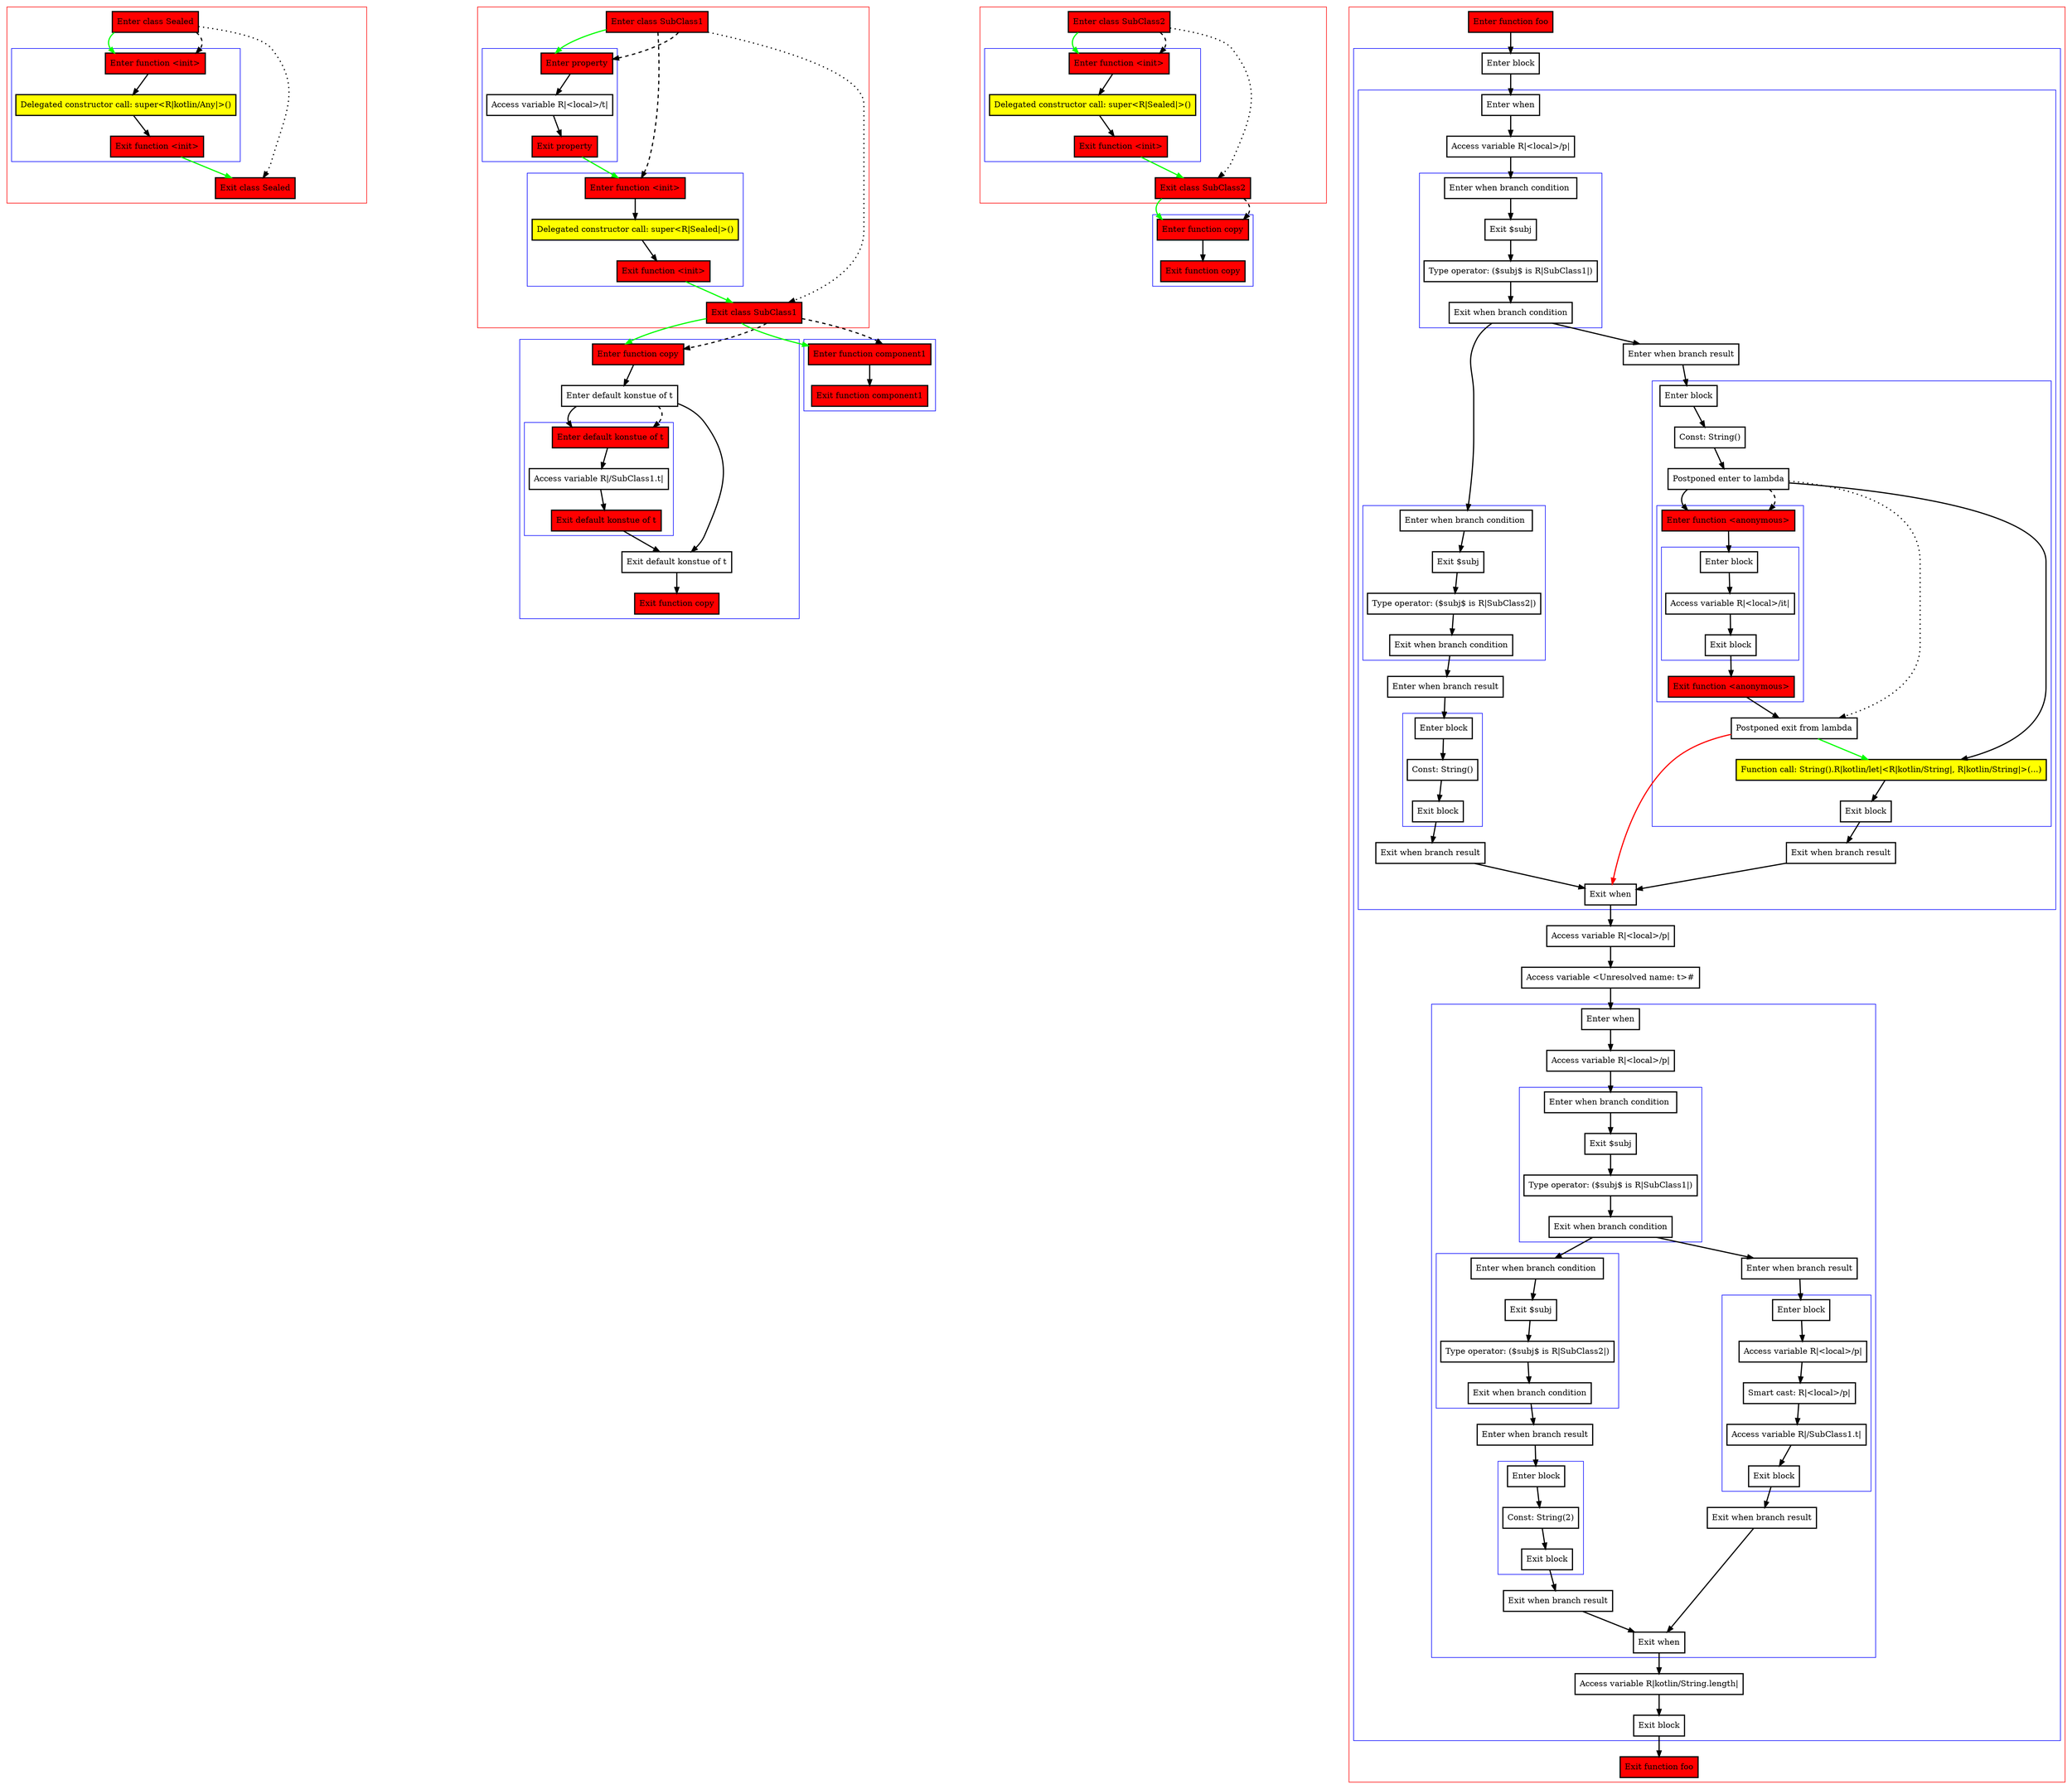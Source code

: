 digraph lambdaInWhenBranch_kt {
    graph [nodesep=3]
    node [shape=box penwidth=2]
    edge [penwidth=2]

    subgraph cluster_0 {
        color=red
        0 [label="Enter class Sealed" style="filled" fillcolor=red];
        subgraph cluster_1 {
            color=blue
            1 [label="Enter function <init>" style="filled" fillcolor=red];
            2 [label="Delegated constructor call: super<R|kotlin/Any|>()" style="filled" fillcolor=yellow];
            3 [label="Exit function <init>" style="filled" fillcolor=red];
        }
        4 [label="Exit class Sealed" style="filled" fillcolor=red];
    }
    0 -> {1} [color=green];
    0 -> {4} [style=dotted];
    0 -> {1} [style=dashed];
    1 -> {2};
    2 -> {3};
    3 -> {4} [color=green];

    subgraph cluster_2 {
        color=red
        5 [label="Enter class SubClass1" style="filled" fillcolor=red];
        subgraph cluster_3 {
            color=blue
            6 [label="Enter property" style="filled" fillcolor=red];
            7 [label="Access variable R|<local>/t|"];
            8 [label="Exit property" style="filled" fillcolor=red];
        }
        subgraph cluster_4 {
            color=blue
            9 [label="Enter function <init>" style="filled" fillcolor=red];
            10 [label="Delegated constructor call: super<R|Sealed|>()" style="filled" fillcolor=yellow];
            11 [label="Exit function <init>" style="filled" fillcolor=red];
        }
        12 [label="Exit class SubClass1" style="filled" fillcolor=red];
    }
    subgraph cluster_5 {
        color=blue
        13 [label="Enter function copy" style="filled" fillcolor=red];
        14 [label="Enter default konstue of t"];
        subgraph cluster_6 {
            color=blue
            15 [label="Enter default konstue of t" style="filled" fillcolor=red];
            16 [label="Access variable R|/SubClass1.t|"];
            17 [label="Exit default konstue of t" style="filled" fillcolor=red];
        }
        18 [label="Exit default konstue of t"];
        19 [label="Exit function copy" style="filled" fillcolor=red];
    }
    subgraph cluster_7 {
        color=blue
        20 [label="Enter function component1" style="filled" fillcolor=red];
        21 [label="Exit function component1" style="filled" fillcolor=red];
    }
    5 -> {6} [color=green];
    5 -> {12} [style=dotted];
    5 -> {6 9} [style=dashed];
    6 -> {7};
    7 -> {8};
    8 -> {9} [color=green];
    9 -> {10};
    10 -> {11};
    11 -> {12} [color=green];
    12 -> {13 20} [color=green];
    12 -> {13 20} [style=dashed];
    13 -> {14};
    14 -> {15 18};
    14 -> {15} [style=dashed];
    15 -> {16};
    16 -> {17};
    17 -> {18};
    18 -> {19};
    20 -> {21};

    subgraph cluster_8 {
        color=red
        22 [label="Enter class SubClass2" style="filled" fillcolor=red];
        subgraph cluster_9 {
            color=blue
            23 [label="Enter function <init>" style="filled" fillcolor=red];
            24 [label="Delegated constructor call: super<R|Sealed|>()" style="filled" fillcolor=yellow];
            25 [label="Exit function <init>" style="filled" fillcolor=red];
        }
        26 [label="Exit class SubClass2" style="filled" fillcolor=red];
    }
    subgraph cluster_10 {
        color=blue
        27 [label="Enter function copy" style="filled" fillcolor=red];
        28 [label="Exit function copy" style="filled" fillcolor=red];
    }
    22 -> {23} [color=green];
    22 -> {26} [style=dotted];
    22 -> {23} [style=dashed];
    23 -> {24};
    24 -> {25};
    25 -> {26} [color=green];
    26 -> {27} [color=green];
    26 -> {27} [style=dashed];
    27 -> {28};

    subgraph cluster_11 {
        color=red
        29 [label="Enter function foo" style="filled" fillcolor=red];
        subgraph cluster_12 {
            color=blue
            30 [label="Enter block"];
            subgraph cluster_13 {
                color=blue
                31 [label="Enter when"];
                32 [label="Access variable R|<local>/p|"];
                subgraph cluster_14 {
                    color=blue
                    33 [label="Enter when branch condition "];
                    34 [label="Exit $subj"];
                    35 [label="Type operator: ($subj$ is R|SubClass1|)"];
                    36 [label="Exit when branch condition"];
                }
                subgraph cluster_15 {
                    color=blue
                    37 [label="Enter when branch condition "];
                    38 [label="Exit $subj"];
                    39 [label="Type operator: ($subj$ is R|SubClass2|)"];
                    40 [label="Exit when branch condition"];
                }
                41 [label="Enter when branch result"];
                subgraph cluster_16 {
                    color=blue
                    42 [label="Enter block"];
                    43 [label="Const: String()"];
                    44 [label="Exit block"];
                }
                45 [label="Exit when branch result"];
                46 [label="Enter when branch result"];
                subgraph cluster_17 {
                    color=blue
                    47 [label="Enter block"];
                    48 [label="Const: String()"];
                    49 [label="Postponed enter to lambda"];
                    subgraph cluster_18 {
                        color=blue
                        50 [label="Enter function <anonymous>" style="filled" fillcolor=red];
                        subgraph cluster_19 {
                            color=blue
                            51 [label="Enter block"];
                            52 [label="Access variable R|<local>/it|"];
                            53 [label="Exit block"];
                        }
                        54 [label="Exit function <anonymous>" style="filled" fillcolor=red];
                    }
                    55 [label="Postponed exit from lambda"];
                    56 [label="Function call: String().R|kotlin/let|<R|kotlin/String|, R|kotlin/String|>(...)" style="filled" fillcolor=yellow];
                    57 [label="Exit block"];
                }
                58 [label="Exit when branch result"];
                59 [label="Exit when"];
            }
            60 [label="Access variable R|<local>/p|"];
            61 [label="Access variable <Unresolved name: t>#"];
            subgraph cluster_20 {
                color=blue
                62 [label="Enter when"];
                63 [label="Access variable R|<local>/p|"];
                subgraph cluster_21 {
                    color=blue
                    64 [label="Enter when branch condition "];
                    65 [label="Exit $subj"];
                    66 [label="Type operator: ($subj$ is R|SubClass1|)"];
                    67 [label="Exit when branch condition"];
                }
                subgraph cluster_22 {
                    color=blue
                    68 [label="Enter when branch condition "];
                    69 [label="Exit $subj"];
                    70 [label="Type operator: ($subj$ is R|SubClass2|)"];
                    71 [label="Exit when branch condition"];
                }
                72 [label="Enter when branch result"];
                subgraph cluster_23 {
                    color=blue
                    73 [label="Enter block"];
                    74 [label="Const: String(2)"];
                    75 [label="Exit block"];
                }
                76 [label="Exit when branch result"];
                77 [label="Enter when branch result"];
                subgraph cluster_24 {
                    color=blue
                    78 [label="Enter block"];
                    79 [label="Access variable R|<local>/p|"];
                    80 [label="Smart cast: R|<local>/p|"];
                    81 [label="Access variable R|/SubClass1.t|"];
                    82 [label="Exit block"];
                }
                83 [label="Exit when branch result"];
                84 [label="Exit when"];
            }
            85 [label="Access variable R|kotlin/String.length|"];
            86 [label="Exit block"];
        }
        87 [label="Exit function foo" style="filled" fillcolor=red];
    }
    29 -> {30};
    30 -> {31};
    31 -> {32};
    32 -> {33};
    33 -> {34};
    34 -> {35};
    35 -> {36};
    36 -> {37 46};
    37 -> {38};
    38 -> {39};
    39 -> {40};
    40 -> {41};
    41 -> {42};
    42 -> {43};
    43 -> {44};
    44 -> {45};
    45 -> {59};
    46 -> {47};
    47 -> {48};
    48 -> {49};
    49 -> {50 56};
    49 -> {55} [style=dotted];
    49 -> {50} [style=dashed];
    50 -> {51};
    51 -> {52};
    52 -> {53};
    53 -> {54};
    54 -> {55};
    55 -> {56} [color=green];
    55 -> {59} [color=red];
    56 -> {57};
    57 -> {58};
    58 -> {59};
    59 -> {60};
    60 -> {61};
    61 -> {62};
    62 -> {63};
    63 -> {64};
    64 -> {65};
    65 -> {66};
    66 -> {67};
    67 -> {68 77};
    68 -> {69};
    69 -> {70};
    70 -> {71};
    71 -> {72};
    72 -> {73};
    73 -> {74};
    74 -> {75};
    75 -> {76};
    76 -> {84};
    77 -> {78};
    78 -> {79};
    79 -> {80};
    80 -> {81};
    81 -> {82};
    82 -> {83};
    83 -> {84};
    84 -> {85};
    85 -> {86};
    86 -> {87};

}
